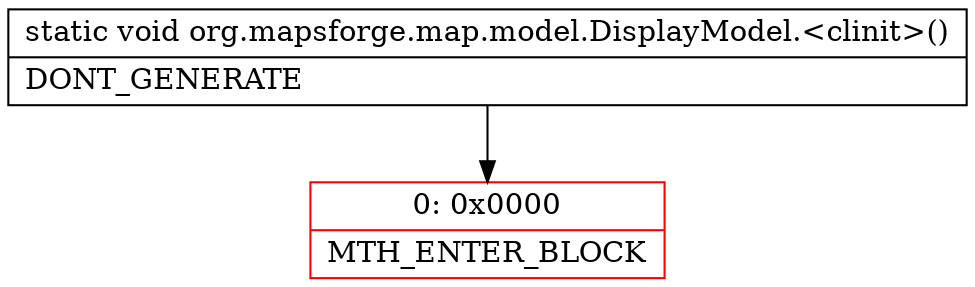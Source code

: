 digraph "CFG fororg.mapsforge.map.model.DisplayModel.\<clinit\>()V" {
subgraph cluster_Region_1545205139 {
label = "R(0)";
node [shape=record,color=blue];
}
Node_0 [shape=record,color=red,label="{0\:\ 0x0000|MTH_ENTER_BLOCK\l}"];
MethodNode[shape=record,label="{static void org.mapsforge.map.model.DisplayModel.\<clinit\>()  | DONT_GENERATE\l}"];
MethodNode -> Node_0;
}

